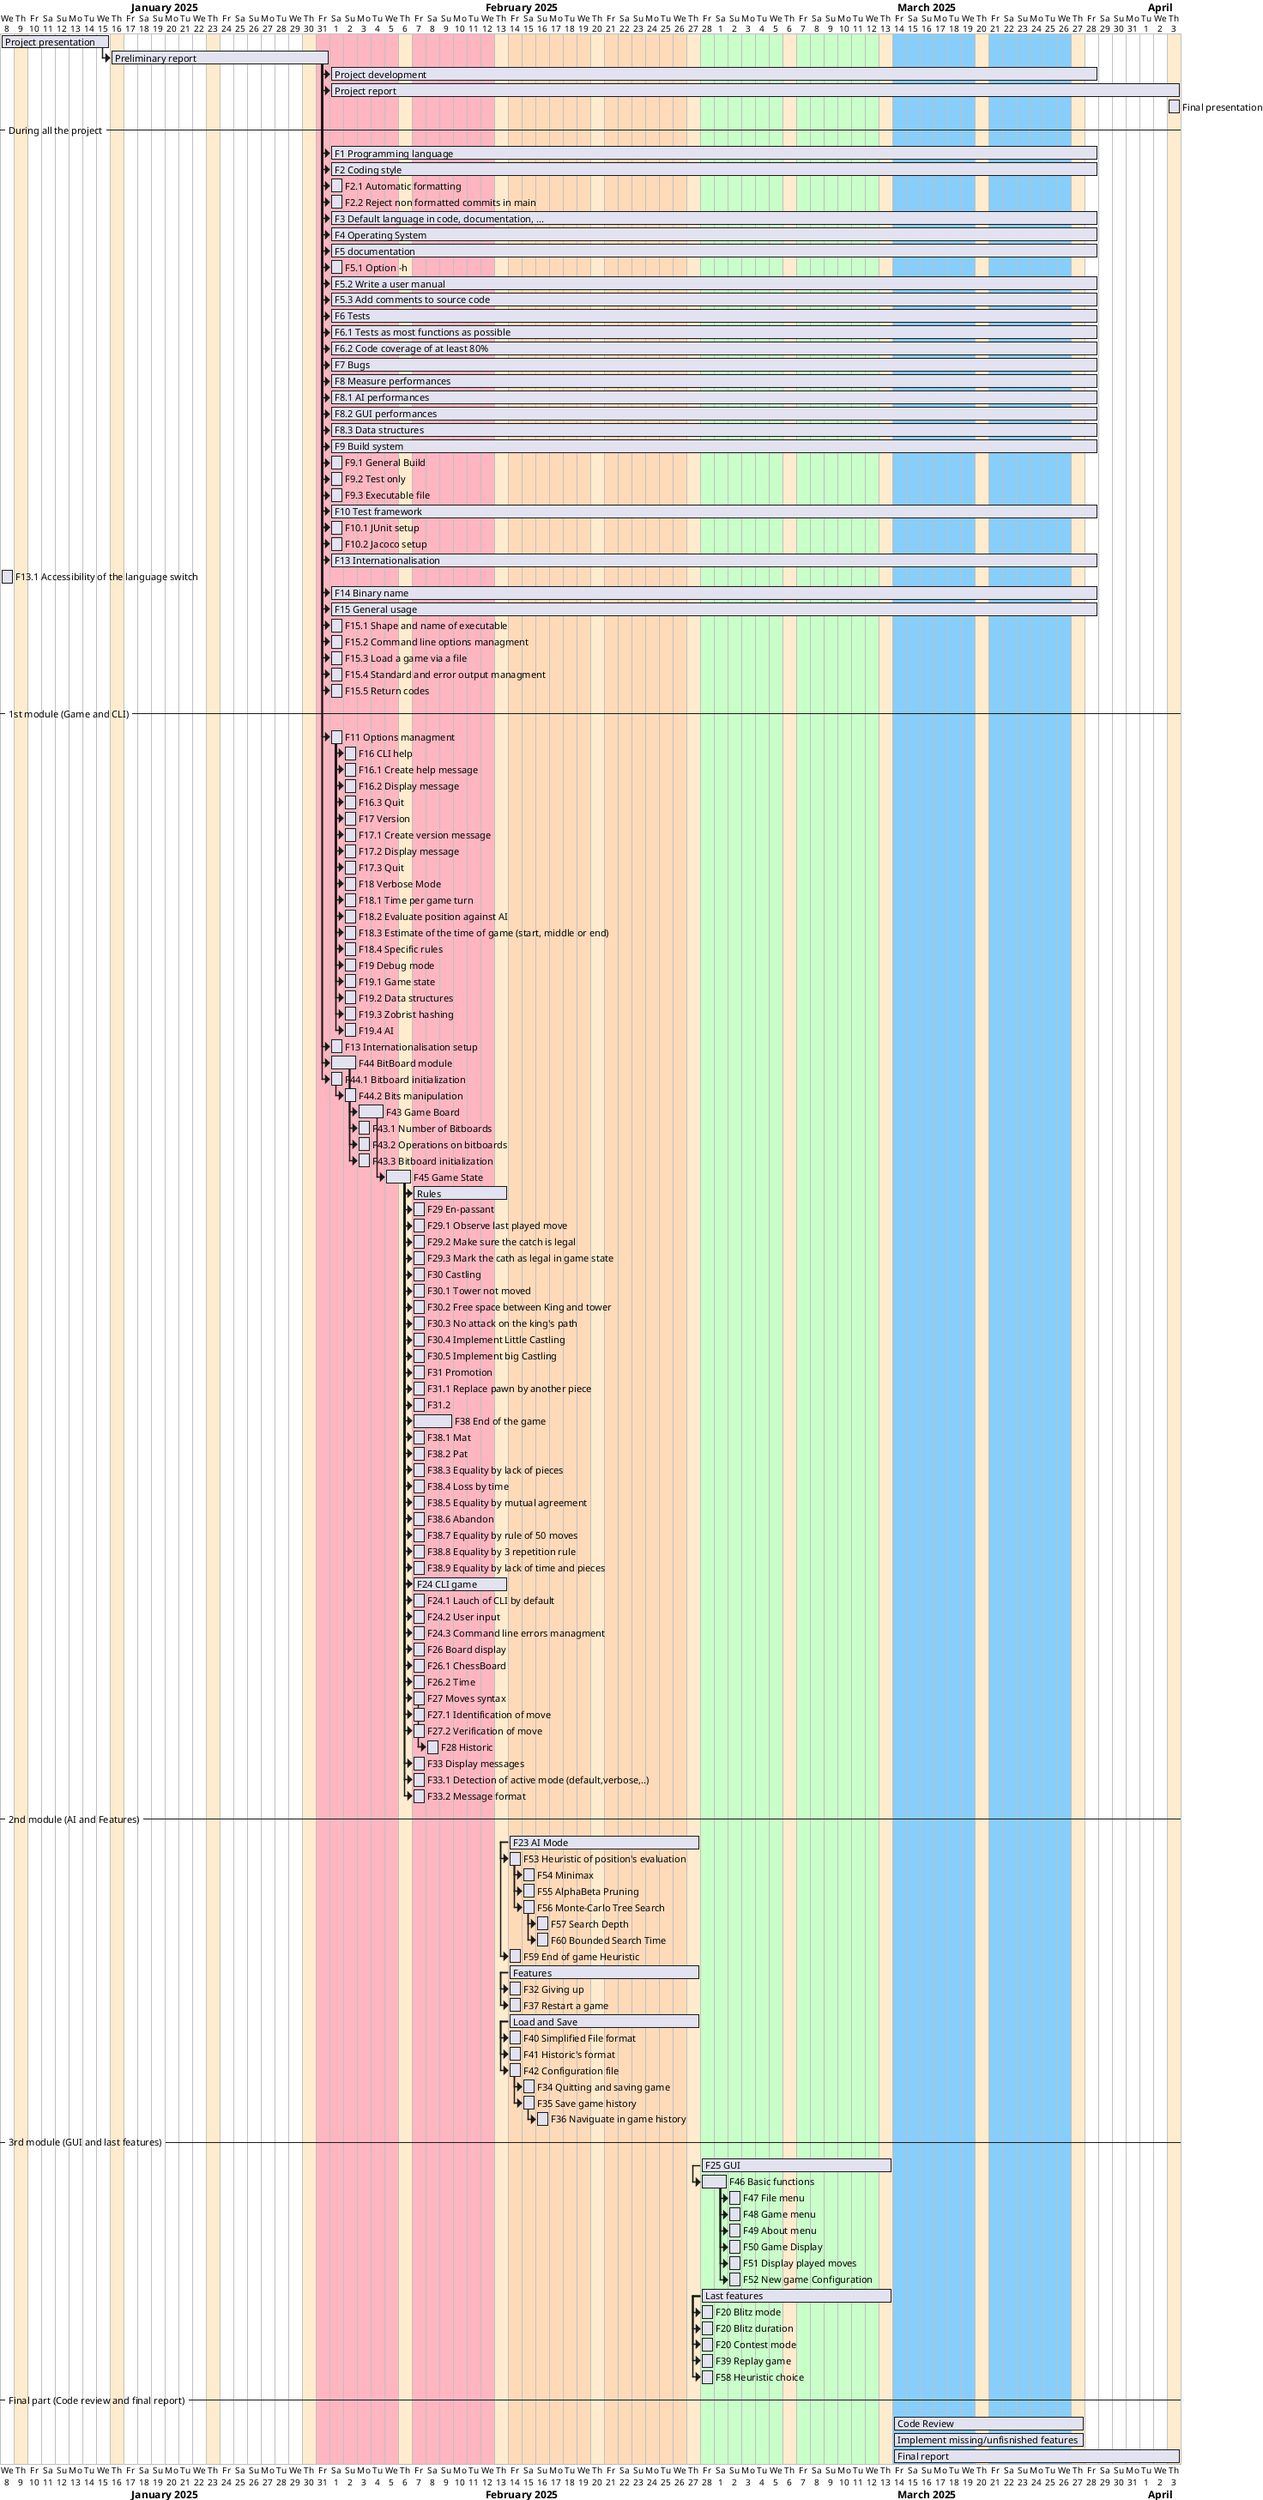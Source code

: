 @startgantt
Project starts 2025-01-08
thursdays are colored in BlanchedAlmond
[Project presentation] requires 8 days
[Preliminary report] requires 16 days 
[Preliminary report] starts at [Project presentation]'s end
[Project development] requires 8 weeks
[Project development] starts at [Preliminary report]'s end
[Project report] ends on 2025-04-03
[Project report] starts at [Preliminary report]'s end
[Final presentation] requires 1 day
[Final presentation] starts at 2025-04-03
-- During all the project --
[F1 Programming language] as [F1] requires 8 weeks
[Preliminary report] -> [F1]
[F2 Coding style] as [F2] requires 8 weeks
[Preliminary report] -> [F2]
[F2.1 Automatic formatting] as [F2.1] requires 1 day
[Preliminary report]->[F2.1]
[F2.2 Reject non formatted commits in main] as [F2.2] requires 1 day
[Preliminary report]->[F2.2]
[F3 Default language in code, documentation, ...] as [F3] requires 8 weeks
[Preliminary report] -> [F3]
[F4 Operating System] as [F4] requires 8 weeks
[Preliminary report] -> [F4]
[F5 documentation] as [F5] requires 8 weeks
[Preliminary report] -> [F5]
[F5.1 Option -h] as [F5.1] requires 1 day
[Preliminary report]->[F5.1]
[F5.2 Write a user manual] as [F5.2] requires 8 weeks
[Preliminary report]->[F5.2]
[F5.3 Add comments to source code] as [F5.3] requires 8 weeks
[Preliminary report]->[F5.3]
[F6 Tests] as [F6] requires 8 weeks
[Preliminary report] -> [F6]
[F6.1 Tests as most functions as possible] as [F6.1] requires 8 weeks
[Preliminary report]->[F6.1]
[F6.2 Code coverage of at least 80%] as [F6.2] requires 8 weeks
[Preliminary report]->[F6.2]
[F7 Bugs] as [F7] requires 8 weeks
[Preliminary report] -> [F7]
[F8 Measure performances] as [F8] requires 8 weeks
[Preliminary report] -> [F8]
[F8.1 AI performances] as [F8.1] requires 8 weeks
[Preliminary report]->[F8.1]
[F8.2 GUI performances] as [F8.2] requires 8 weeks
[Preliminary report]->[F8.2]
[F8.3 Data structures] as [F8.3] requires 8 weeks
[Preliminary report]->[F8.3]
[F9 Build system] as [F9] requires 8 weeks
[Preliminary report] -> [F9]
[F9.1 General Build] as [F9.1] requires 1 day
[Preliminary report]->[F9.1]
[F9.2 Test only] as [F9.2] requires 1 day
[Preliminary report]->[F9.2]
[F9.3 Executable file] as [F9.3] requires 1 day
[Preliminary report]->[F9.3]
[F10 Test framework] as [F10] requires 8 weeks
[Preliminary report] -> [F10]
[F10.1 JUnit setup] as [F10.1] requires 1 day
[Preliminary report]->[F10.1]
[F10.2 Jacoco setup] as [F10.2] requires 1 day
[Preliminary report]->[F10.2]
[F13 Internationalisation] as [F13] requires 8 weeks
[Preliminary report] -> [F13]
[F13.1 Accessibility of the language switch] as [F13.1] requires 1 day
[Preliminary report]->[F10.1]
[F14 Binary name] as [F14] requires 8 weeks
[Preliminary report] -> [F14]
[F15 General usage] as [F15] requires 8 weeks
[Preliminary report] -> [F15]
[F15.1 Shape and name of executable] as [F15.1] requires 1 day
[Preliminary report]->[F15.1]
[F15.2 Command line options managment] as [F15.2] requires 1 day
[Preliminary report]->[F15.2]
[F15.3 Load a game via a file] as [F15.3] requires 1 day
[Preliminary report]->[F15.3]
[F15.4 Standard and error output managment] as [F15.4] requires 1 day
[Preliminary report]->[F15.4]
[F15.5 Return codes] as [F15.5] requires 1 day
[Preliminary report]->[F15.5]

-- 1st module (Game and CLI) --
[F11 Options managment] as [F11] requires 1 day and starts at [Preliminary report]'s end
[F16 CLI help] requires 1 day and starts at [F11]'s end
[F16.1 Create help message] as [F16.1] requires 1 day
[F11]->[F16.1]
[F16.2 Display message] as [F16.2] requires 1 day
[F11]->[F16.2]
[F16.3 Quit] as [F16.3] requires 1 day
[F11]->[F16.3]
[F17 Version] requires 1 day and starts at [F11]'s end
[F17.1 Create version message] as [F17.1] requires 1 day
[F11]->[F17.1]
[F17.2 Display message] as [F17.2] requires 1 day
[F11]->[F17.2]
[F17.3 Quit] as [F17.3] requires 1 day
[F11]->[F17.3]
[F18 Verbose Mode] requires 1 day and starts at [F11]'s end
[F18.1 Time per game turn] as [F18.1] requires 1 day
[F11]->[F18.1]
[F18.2 Evaluate position against AI] as [F18.2] requires 1 day
[F11]->[F18.2]
[F18.3 Estimate of the time of game (start, middle or end)] as [F18.3] requires 1 day
[F11]->[F18.3]
[F18.4 Specific rules] as [F18.4] requires 1 day
[F11]->[F18.4]
[F19 Debug mode] requires 1 day and starts at [F11]'s end
[F19.1 Game state] as [F19.1] requires 1 day
[F11]->[F19.1]
[F19.2 Data structures] as [F19.2] requires 1 day
[F11]->[F19.2]
[F19.3 Zobrist hashing] as [F19.3] requires 1 day
[F11]->[F19.3]
[F19.4 AI] as [F19.4] requires 1 day
[F11]->[F19.4]
[F13 Internationalisation setup] requires 1 day and starts at [Preliminary report]'s end

[F44 BitBoard module] as [F44] requires 2 days and starts at [Preliminary report]'s end
[F44.1 Bitboard initialization] as [F44.1] requires 1 day
[Preliminary report]->[F44.1]
[F44.2 Bits manipulation] as [F44.2] requires 1 day
[F44.1]->[F44.2]
[F43 Game Board] as [F43] requires 2 days and starts at [F44]'s end
[F43.1 Number of Bitboards] as [F43.1] requires 1 day
[F44]->[F43.1]
[F43.2 Operations on bitboards] as [F43.2] requires 1 day
[F44]->[F43.2]
[F43.3 Bitboard initialization] as [F43.3] requires 1 day
[F44]->[F43.3]
[F45 Game State] as [F45] requires 2 days and starts at [F43]'s end
[Rules] requires 1 week and starts at [F45]'s end
[F29 En-passant] as [F29] requires 1 day and starts at [Rules]'s start
[F29.1 Observe last played move] as [F29.1] requires 1 day
[F45]->[F29.1]
[F29.2 Make sure the catch is legal] as [F29.2] requires 1 day
[F45]->[F29.2]
[F29.3 Mark the cath as legal in game state] as [F29.3] requires 1 day
[F45]->[F29.3]
[F30 Castling] as [F30] requires 1 day and starts at [Rules]'s start
[F30.1 Tower not moved] as [F30.1] requires 1 day
[F45]->[F30.1]
[F30.2 Free space between King and tower] as [F30.2] requires 1 day
[F45]->[F30.2]
[F30.3 No attack on the king's path] as [F30.3] requires 1 day
[F45]->[F30.3]
[F30.4 Implement Little Castling] as [F30.4] requires 1 day
[F45]->[F30.4]
[F30.5 Implement big Castling] as [F30.5] requires 1 day
[F45]->[F30.5]
[F31 Promotion] as [F31] requires 1 day and starts at [Rules]'s start
[F31.1 Replace pawn by another piece] as [F31.1] requires 1 day
[F45]->[F31.1]
[F31.2 Only the pawn can be promoted] as [F30.2] requires 1 day
[F45]->[F31.2]
[F38 End of the game] as [F38] requires 3 days and starts at [Rules]'s start
[F38.1 Mat] as [F38.1] requires 1 day
[F45]->[F38.1]
[F38.2 Pat] as [F38.2] requires 1 day
[F45]->[F38.2]
[F38.3 Equality by lack of pieces] as [F38.3] requires 1 day
[F45]->[F38.3]
[F38.4 Loss by time] as [F38.4] requires 1 day
[F45]->[F38.4]
[F38.5 Equality by mutual agreement] as [F38.5] requires 1 day
[F45]->[F38.5]
[F38.6 Abandon] as [F38.6] requires 1 day
[F45]->[F38.6]
[F38.7 Equality by rule of 50 moves] as [F38.7] requires 1 day
[F45]->[F38.7]
[F38.8 Equality by 3 repetition rule] as [F38.8] requires 1 day
[F45]->[F38.8]
[F38.9 Equality by lack of time and pieces] as [F38.9] requires 1 day
[F45]->[F38.9]


[F24 CLI game] as [F24] requires 1 week and starts at [F45]'s end
[F24.1 Lauch of CLI by default] as [F24.1] requires 1 day
[F45]->[F24.1]
[F24.2 User input] as [F24.2] requires 1 day
[F45]->[F24.2]
[F24.3 Command line errors managment] as [F24.3] requires 1 day
[F45]->[F24.3]
[F26 Board display] as [F26] requires 1 day and starts at [F24]'s start
[F26.1 ChessBoard] as [F26.1] requires 1 day
[F45]->[F26.1]
[F26.2 Time] as [F26.2] requires 1 day
[F45]->[F26.2]
[F27 Moves syntax] as [F27] requires 1 day and starts at [F24]'s start
[F27.1 Identification of move] as [F27.1] requires 1 day
[F45]->[F27.1]
[F27.2 Verification of move] as [F27.2] requires 1 day
[F45]->[F27.2]
[F28 Historic] as [F28] requires 1 day and starts at [F27]'s end
[F33 Display messages] as [F33] requires 1 day and starts at [F24]'s start
[F33.1 Detection of active mode (default,verbose,..)] as [F33.1] requires 1 day
[F45]->[F33.1]
[F33.2 Message format] as [F33.2] requires 1 day
[F45]->[F33.2]
-- 2nd module (AI and Features) --
[F23 AI Mode] as [F23] requires 2 weeks and starts on 2025-02-14
[F53 Heuristic of position's evaluation] as [F53] requires 1 day and starts at [F23]'s start
[F54 Minimax] as [F54] requires 1 day and starts at [F53]'s end
[F55 AlphaBeta Pruning] as [F55] requires 1 day and starts at [F53]'s end
[F56 Monte-Carlo Tree Search] as [F56] requires 1 day and starts at [F53]'s end
[F57 Search Depth] as [F57] requires 1 day and starts at [F56]'s end
[F60 Bounded Search Time] as [F60] requires 1 day and starts at [F56]'s end
[F59 End of game Heuristic] as [F59] requires 1 day and starts at [F23]'s start

[Features] requires 2 weeks and starts on 2025-02-14
[F32 Giving up] as [F32] requires 1 day and starts at [Features]'s start
[F37 Restart a game] as [F37] requires 1 day and starts at [Features]'s start
[Load and Save] requires 2 weeks and starts on 2025-02-14
[F40 Simplified File format] as [F40] requires 1 day and starts at [Load and Save]'s start
[F41 Historic's format] as [F41] requires 1 day and starts at [Load and Save]'s start
[F42 Configuration file] as [F42] requires 1 day and starts at [Load and Save]'s start
[F34 Quitting and saving game] as [F34] requires 1 day and starts at [F42]'s end
[F35 Save game history] as [F35] requires 1 day and starts at [F42]'s end
[F36 Naviguate in game history] as [F36] requires 1 day and starts at [F35]'s end

-- 3rd module (GUI and last features) --
[F25 GUI] as [F25] requires 2 weeks and starts on 2025-02-28
[F46 Basic functions] as [F46] requires 2 days and starts at [F25]'s start
[F47 File menu] as [F47] requires 1 day and starts at [F46]'s end
[F48 Game menu] as [F48] requires 1 day and starts at [F46]'s end
[F49 About menu] as [F49] requires 1 day and starts at [F46]'s end
[F50 Game Display] as [F50] requires 1 day and starts at [F46]'s end
[F51 Display played moves] as [F51] requires 1 day and starts at [F46]'s end
[F52 New game Configuration] as [F52] requires 1 day and starts at [F46]'s end

[Last features] requires 2 weeks and starts on 2025-02-28
[F20 Blitz mode] as [F20] requires 1 day and starts at [Last features]'s start
[F20 Blitz duration] as [F21] requires 1 day and starts at [Last features]'s start
[F20 Contest mode] as [F22] requires 1 day and starts at [Last features]'s start
[F39 Replay game] as [F39] requires 1 day and starts at [Last features]'s start
[F58 Heuristic choice] as [F58] requires 1 day and starts at [Last features]'s start

-- Final part (Code review and final report) --
[Code Review] requires 2 weeks and starts on 2025-03-14
[Implement missing/unfisnished features] requires 2 weeks and starts on 2025-03-14
[Final report] requires 3 weeks and starts on 2025-03-14

2025-01-30 to 2025-02-13 are colored in LightPink
2025-02-14 to 2025-02-27 are colored in PeachPuff
2025-02-28 to 2025-03-13 are colored in TECHNOLOGY
2025-03-14 to 2025-03-27 are colored in LightSkyBlue
@endgantt

